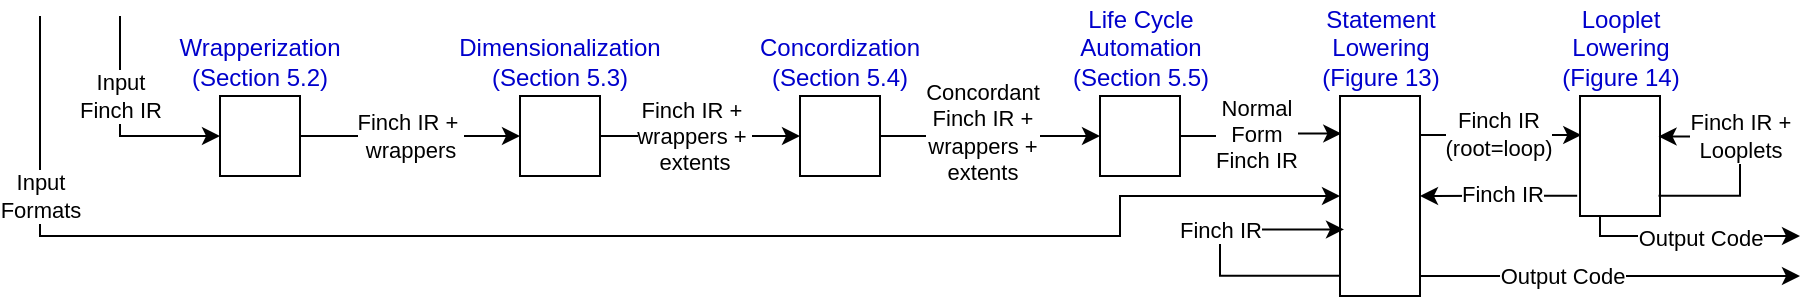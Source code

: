 <mxfile version="24.7.17" pages="2">
  <diagram id="xg-2z-iL9K7lUxbsSZAE" name="Flow">
    <mxGraphModel dx="989" dy="626" grid="1" gridSize="10" guides="1" tooltips="1" connect="1" arrows="1" fold="1" page="1" pageScale="1" pageWidth="1100" pageHeight="850" math="0" shadow="0">
      <root>
        <mxCell id="0" />
        <mxCell id="1" parent="0" />
        <mxCell id="YAQ0cNPwI4c9lTfJysA8-1" value="Finch IR +&amp;nbsp;&lt;div&gt;wrappers&lt;/div&gt;" style="edgeStyle=orthogonalEdgeStyle;rounded=0;orthogonalLoop=1;jettySize=auto;html=1;exitX=1;exitY=0.5;exitDx=0;exitDy=0;entryX=0;entryY=0.5;entryDx=0;entryDy=0;" edge="1" parent="1" source="YAQ0cNPwI4c9lTfJysA8-2" target="YAQ0cNPwI4c9lTfJysA8-5">
          <mxGeometry relative="1" as="geometry" />
        </mxCell>
        <mxCell id="A5tSIurcEc3dcLTyvdaW-2" style="edgeStyle=orthogonalEdgeStyle;rounded=0;orthogonalLoop=1;jettySize=auto;html=1;entryX=0;entryY=0.5;entryDx=0;entryDy=0;" edge="1" parent="1" target="YAQ0cNPwI4c9lTfJysA8-16">
          <mxGeometry relative="1" as="geometry">
            <mxPoint x="160" y="80" as="sourcePoint" />
            <Array as="points">
              <mxPoint x="160" y="190" />
              <mxPoint x="700" y="190" />
              <mxPoint x="700" y="170" />
            </Array>
          </mxGeometry>
        </mxCell>
        <mxCell id="A5tSIurcEc3dcLTyvdaW-3" value="Input&lt;div&gt;Formats&lt;/div&gt;" style="edgeLabel;html=1;align=center;verticalAlign=middle;resizable=0;points=[];" vertex="1" connectable="0" parent="A5tSIurcEc3dcLTyvdaW-2">
          <mxGeometry x="-0.156" y="2" relative="1" as="geometry">
            <mxPoint x="-219" y="-18" as="offset" />
          </mxGeometry>
        </mxCell>
        <mxCell id="YAQ0cNPwI4c9lTfJysA8-2" value="Wrapperization&lt;div&gt;(Section 5.2)&lt;/div&gt;" style="rounded=0;whiteSpace=wrap;html=1;labelPosition=center;verticalLabelPosition=top;align=center;verticalAlign=bottom;fontColor=#0000CC;" vertex="1" parent="1">
          <mxGeometry x="250" y="120" width="40" height="40" as="geometry" />
        </mxCell>
        <mxCell id="YAQ0cNPwI4c9lTfJysA8-3" style="edgeStyle=orthogonalEdgeStyle;rounded=0;orthogonalLoop=1;jettySize=auto;html=1;exitX=1;exitY=0.5;exitDx=0;exitDy=0;entryX=0;entryY=0.5;entryDx=0;entryDy=0;" edge="1" parent="1" source="YAQ0cNPwI4c9lTfJysA8-5" target="YAQ0cNPwI4c9lTfJysA8-8">
          <mxGeometry relative="1" as="geometry" />
        </mxCell>
        <mxCell id="YAQ0cNPwI4c9lTfJysA8-4" value="Finch IR +&amp;nbsp;&lt;div&gt;wrappers +&amp;nbsp;&lt;/div&gt;&lt;div&gt;extents&lt;/div&gt;" style="edgeLabel;html=1;align=center;verticalAlign=middle;resizable=0;points=[];" vertex="1" connectable="0" parent="YAQ0cNPwI4c9lTfJysA8-3">
          <mxGeometry x="-0.075" relative="1" as="geometry">
            <mxPoint as="offset" />
          </mxGeometry>
        </mxCell>
        <mxCell id="YAQ0cNPwI4c9lTfJysA8-5" value="Dimensionalization&lt;div&gt;(Section 5.3)&lt;/div&gt;" style="rounded=0;whiteSpace=wrap;html=1;labelPosition=center;verticalLabelPosition=top;align=center;verticalAlign=bottom;fontColor=#0000CC;" vertex="1" parent="1">
          <mxGeometry x="400" y="120" width="40" height="40" as="geometry" />
        </mxCell>
        <mxCell id="YAQ0cNPwI4c9lTfJysA8-6" style="edgeStyle=orthogonalEdgeStyle;rounded=0;orthogonalLoop=1;jettySize=auto;html=1;exitX=1;exitY=0.5;exitDx=0;exitDy=0;entryX=0;entryY=0.5;entryDx=0;entryDy=0;" edge="1" parent="1" source="YAQ0cNPwI4c9lTfJysA8-8" target="YAQ0cNPwI4c9lTfJysA8-11">
          <mxGeometry relative="1" as="geometry" />
        </mxCell>
        <mxCell id="YAQ0cNPwI4c9lTfJysA8-7" value="Concordant&lt;div&gt;Finch IR +&lt;/div&gt;&lt;div&gt;wrappers +&lt;/div&gt;&lt;div&gt;extents&lt;/div&gt;" style="edgeLabel;html=1;align=center;verticalAlign=middle;resizable=0;points=[];" vertex="1" connectable="0" parent="YAQ0cNPwI4c9lTfJysA8-6">
          <mxGeometry x="-0.075" y="2" relative="1" as="geometry">
            <mxPoint as="offset" />
          </mxGeometry>
        </mxCell>
        <mxCell id="YAQ0cNPwI4c9lTfJysA8-8" value="Concordization&lt;div&gt;(Section 5.4)&lt;/div&gt;" style="rounded=0;whiteSpace=wrap;html=1;labelPosition=center;verticalLabelPosition=top;align=center;verticalAlign=bottom;fontColor=#0000CC;" vertex="1" parent="1">
          <mxGeometry x="540" y="120" width="40" height="40" as="geometry" />
        </mxCell>
        <mxCell id="YAQ0cNPwI4c9lTfJysA8-9" style="edgeStyle=orthogonalEdgeStyle;rounded=0;orthogonalLoop=1;jettySize=auto;html=1;exitX=1;exitY=0.5;exitDx=0;exitDy=0;entryX=0.016;entryY=0.188;entryDx=0;entryDy=0;entryPerimeter=0;" edge="1" parent="1" source="YAQ0cNPwI4c9lTfJysA8-11" target="YAQ0cNPwI4c9lTfJysA8-16">
          <mxGeometry relative="1" as="geometry">
            <mxPoint x="810" y="150" as="targetPoint" />
          </mxGeometry>
        </mxCell>
        <mxCell id="YAQ0cNPwI4c9lTfJysA8-10" value="Normal&lt;div&gt;Form&lt;/div&gt;&lt;div&gt;Finch IR&lt;/div&gt;" style="edgeLabel;html=1;align=center;verticalAlign=middle;resizable=0;points=[];" vertex="1" connectable="0" parent="YAQ0cNPwI4c9lTfJysA8-9">
          <mxGeometry x="-0.075" y="1" relative="1" as="geometry">
            <mxPoint as="offset" />
          </mxGeometry>
        </mxCell>
        <mxCell id="YAQ0cNPwI4c9lTfJysA8-11" value="Life Cycle&lt;div&gt;Automation&lt;div&gt;(Section 5.5)&lt;/div&gt;&lt;/div&gt;" style="rounded=0;html=1;labelPosition=center;verticalLabelPosition=top;align=center;verticalAlign=bottom;fontColor=#0000CC;" vertex="1" parent="1">
          <mxGeometry x="690" y="120" width="40" height="40" as="geometry" />
        </mxCell>
        <mxCell id="YAQ0cNPwI4c9lTfJysA8-14" style="edgeStyle=orthogonalEdgeStyle;rounded=0;orthogonalLoop=1;jettySize=auto;html=1;exitX=1;exitY=0.9;exitDx=0;exitDy=0;exitPerimeter=0;" edge="1" parent="1" source="YAQ0cNPwI4c9lTfJysA8-16">
          <mxGeometry relative="1" as="geometry">
            <mxPoint x="1040" y="210" as="targetPoint" />
            <Array as="points">
              <mxPoint x="1040" y="210" />
            </Array>
          </mxGeometry>
        </mxCell>
        <mxCell id="YAQ0cNPwI4c9lTfJysA8-15" value="Output Code" style="edgeLabel;html=1;align=center;verticalAlign=middle;resizable=0;points=[];" vertex="1" connectable="0" parent="YAQ0cNPwI4c9lTfJysA8-14">
          <mxGeometry x="0.089" relative="1" as="geometry">
            <mxPoint x="-33" as="offset" />
          </mxGeometry>
        </mxCell>
        <mxCell id="YAQ0cNPwI4c9lTfJysA8-32" style="edgeStyle=orthogonalEdgeStyle;rounded=0;orthogonalLoop=1;jettySize=auto;html=1;exitX=0.982;exitY=0.195;exitDx=0;exitDy=0;exitPerimeter=0;entryX=0.016;entryY=0.325;entryDx=0;entryDy=0;entryPerimeter=0;" edge="1" parent="1" source="YAQ0cNPwI4c9lTfJysA8-16" target="YAQ0cNPwI4c9lTfJysA8-20">
          <mxGeometry relative="1" as="geometry">
            <mxPoint x="920" y="135" as="targetPoint" />
          </mxGeometry>
        </mxCell>
        <mxCell id="YAQ0cNPwI4c9lTfJysA8-33" value="Finch IR&lt;div&gt;(root=loop)&lt;/div&gt;" style="edgeLabel;html=1;align=center;verticalAlign=middle;resizable=0;points=[];" vertex="1" connectable="0" parent="YAQ0cNPwI4c9lTfJysA8-32">
          <mxGeometry x="0.114" relative="1" as="geometry">
            <mxPoint x="-6" y="-1" as="offset" />
          </mxGeometry>
        </mxCell>
        <mxCell id="YAQ0cNPwI4c9lTfJysA8-16" value="Statement&lt;div&gt;Lowering&lt;div&gt;(Figure 13)&lt;/div&gt;&lt;/div&gt;" style="rounded=0;html=1;labelPosition=center;verticalLabelPosition=top;align=center;verticalAlign=bottom;fontColor=#0000CC;" vertex="1" parent="1">
          <mxGeometry x="810" y="120" width="40" height="100" as="geometry" />
        </mxCell>
        <mxCell id="YAQ0cNPwI4c9lTfJysA8-39" style="edgeStyle=orthogonalEdgeStyle;rounded=0;orthogonalLoop=1;jettySize=auto;html=1;exitX=0.25;exitY=1;exitDx=0;exitDy=0;" edge="1" parent="1" source="YAQ0cNPwI4c9lTfJysA8-20">
          <mxGeometry relative="1" as="geometry">
            <mxPoint x="1040" y="190" as="targetPoint" />
            <Array as="points">
              <mxPoint x="940" y="190" />
              <mxPoint x="1040" y="190" />
            </Array>
          </mxGeometry>
        </mxCell>
        <mxCell id="YAQ0cNPwI4c9lTfJysA8-40" value="Output Code" style="edgeLabel;html=1;align=center;verticalAlign=middle;resizable=0;points=[];" vertex="1" connectable="0" parent="YAQ0cNPwI4c9lTfJysA8-39">
          <mxGeometry x="0.186" y="-1" relative="1" as="geometry">
            <mxPoint x="-5" as="offset" />
          </mxGeometry>
        </mxCell>
        <mxCell id="YAQ0cNPwI4c9lTfJysA8-41" style="edgeStyle=orthogonalEdgeStyle;rounded=0;orthogonalLoop=1;jettySize=auto;html=1;exitX=-0.035;exitY=0.831;exitDx=0;exitDy=0;exitPerimeter=0;" edge="1" parent="1" source="YAQ0cNPwI4c9lTfJysA8-20" target="YAQ0cNPwI4c9lTfJysA8-16">
          <mxGeometry relative="1" as="geometry" />
        </mxCell>
        <mxCell id="YAQ0cNPwI4c9lTfJysA8-42" value="Finch IR" style="edgeLabel;html=1;align=center;verticalAlign=middle;resizable=0;points=[];" vertex="1" connectable="0" parent="YAQ0cNPwI4c9lTfJysA8-41">
          <mxGeometry x="-0.075" y="1" relative="1" as="geometry">
            <mxPoint x="-1" y="-2" as="offset" />
          </mxGeometry>
        </mxCell>
        <mxCell id="YAQ0cNPwI4c9lTfJysA8-20" value="Looplet&lt;div&gt;Lowering&lt;div&gt;(Figure 14)&lt;/div&gt;&lt;/div&gt;" style="rounded=0;html=1;labelPosition=center;verticalLabelPosition=top;align=center;verticalAlign=bottom;fontColor=#0000CC;" vertex="1" parent="1">
          <mxGeometry x="930" y="120" width="40" height="60" as="geometry" />
        </mxCell>
        <mxCell id="YAQ0cNPwI4c9lTfJysA8-21" style="edgeStyle=orthogonalEdgeStyle;rounded=0;orthogonalLoop=1;jettySize=auto;html=1;entryX=0;entryY=0.5;entryDx=0;entryDy=0;" edge="1" parent="1" target="YAQ0cNPwI4c9lTfJysA8-2">
          <mxGeometry relative="1" as="geometry">
            <mxPoint x="200" y="80" as="sourcePoint" />
            <Array as="points">
              <mxPoint x="200" y="140" />
            </Array>
          </mxGeometry>
        </mxCell>
        <mxCell id="YAQ0cNPwI4c9lTfJysA8-22" value="Input&lt;div&gt;Finch IR&lt;/div&gt;" style="edgeLabel;html=1;align=center;verticalAlign=middle;resizable=0;points=[];" vertex="1" connectable="0" parent="YAQ0cNPwI4c9lTfJysA8-21">
          <mxGeometry x="-0.036" y="1" relative="1" as="geometry">
            <mxPoint x="-1" y="-13" as="offset" />
          </mxGeometry>
        </mxCell>
        <mxCell id="YAQ0cNPwI4c9lTfJysA8-37" style="edgeStyle=orthogonalEdgeStyle;rounded=0;orthogonalLoop=1;jettySize=auto;html=1;exitX=0.982;exitY=0.831;exitDx=0;exitDy=0;exitPerimeter=0;entryX=0.982;entryY=0.337;entryDx=0;entryDy=0;entryPerimeter=0;" edge="1" parent="1" source="YAQ0cNPwI4c9lTfJysA8-20" target="YAQ0cNPwI4c9lTfJysA8-20">
          <mxGeometry relative="1" as="geometry">
            <mxPoint x="1010" y="180" as="sourcePoint" />
            <mxPoint x="1070" y="120" as="targetPoint" />
            <Array as="points">
              <mxPoint x="1010" y="170" />
              <mxPoint x="1010" y="140" />
            </Array>
          </mxGeometry>
        </mxCell>
        <mxCell id="YAQ0cNPwI4c9lTfJysA8-38" value="Finch IR +&lt;div&gt;Looplets&lt;/div&gt;" style="edgeLabel;html=1;align=center;verticalAlign=middle;resizable=0;points=[];" vertex="1" connectable="0" parent="YAQ0cNPwI4c9lTfJysA8-37">
          <mxGeometry x="0.069" relative="1" as="geometry">
            <mxPoint y="-11" as="offset" />
          </mxGeometry>
        </mxCell>
        <mxCell id="YAQ0cNPwI4c9lTfJysA8-43" style="edgeStyle=orthogonalEdgeStyle;rounded=0;orthogonalLoop=1;jettySize=auto;html=1;entryX=0.05;entryY=0.667;entryDx=0;entryDy=0;entryPerimeter=0;exitX=-0.001;exitY=0.899;exitDx=0;exitDy=0;exitPerimeter=0;" edge="1" parent="1" source="YAQ0cNPwI4c9lTfJysA8-16" target="YAQ0cNPwI4c9lTfJysA8-16">
          <mxGeometry relative="1" as="geometry">
            <mxPoint x="790" y="220" as="sourcePoint" />
            <Array as="points">
              <mxPoint x="750" y="210" />
              <mxPoint x="750" y="187" />
            </Array>
          </mxGeometry>
        </mxCell>
        <mxCell id="YAQ0cNPwI4c9lTfJysA8-44" value="Finch IR" style="edgeLabel;html=1;align=center;verticalAlign=middle;resizable=0;points=[];" vertex="1" connectable="0" parent="YAQ0cNPwI4c9lTfJysA8-43">
          <mxGeometry x="0.086" relative="1" as="geometry">
            <mxPoint y="-4" as="offset" />
          </mxGeometry>
        </mxCell>
      </root>
    </mxGraphModel>
  </diagram>
  <diagram name="Page-1" id="A_1hcy1w9wCkU6CEI6kX">
    <mxGraphModel dx="1434" dy="907" grid="1" gridSize="10" guides="1" tooltips="1" connect="1" arrows="1" fold="1" page="1" pageScale="1" pageWidth="1100" pageHeight="850" math="0" shadow="0">
      <root>
        <mxCell id="0" />
        <mxCell id="1" parent="0" />
        <mxCell id="CYZOXfNGdO2Z9evccRr4-10" value="Finch IR + wrappers" style="edgeStyle=orthogonalEdgeStyle;rounded=0;orthogonalLoop=1;jettySize=auto;html=1;exitX=0.5;exitY=1;exitDx=0;exitDy=0;entryX=0.5;entryY=0;entryDx=0;entryDy=0;" edge="1" parent="1" source="CYZOXfNGdO2Z9evccRr4-1" target="CYZOXfNGdO2Z9evccRr4-4">
          <mxGeometry relative="1" as="geometry" />
        </mxCell>
        <mxCell id="CYZOXfNGdO2Z9evccRr4-1" value="Wrapperization" style="rounded=0;whiteSpace=wrap;html=1;" vertex="1" parent="1">
          <mxGeometry x="240" y="160" width="120" height="40" as="geometry" />
        </mxCell>
        <mxCell id="CYZOXfNGdO2Z9evccRr4-11" style="edgeStyle=orthogonalEdgeStyle;rounded=0;orthogonalLoop=1;jettySize=auto;html=1;exitX=0.5;exitY=1;exitDx=0;exitDy=0;entryX=0.5;entryY=0;entryDx=0;entryDy=0;" edge="1" parent="1" source="CYZOXfNGdO2Z9evccRr4-4" target="CYZOXfNGdO2Z9evccRr4-5">
          <mxGeometry relative="1" as="geometry" />
        </mxCell>
        <mxCell id="CYZOXfNGdO2Z9evccRr4-18" value="Finch IR + wrappers+ extents" style="edgeLabel;html=1;align=center;verticalAlign=middle;resizable=0;points=[];" vertex="1" connectable="0" parent="CYZOXfNGdO2Z9evccRr4-11">
          <mxGeometry x="-0.075" relative="1" as="geometry">
            <mxPoint as="offset" />
          </mxGeometry>
        </mxCell>
        <mxCell id="CYZOXfNGdO2Z9evccRr4-4" value="Dimensionalization" style="rounded=0;whiteSpace=wrap;html=1;" vertex="1" parent="1">
          <mxGeometry x="240" y="240" width="120" height="40" as="geometry" />
        </mxCell>
        <mxCell id="CYZOXfNGdO2Z9evccRr4-12" style="edgeStyle=orthogonalEdgeStyle;rounded=0;orthogonalLoop=1;jettySize=auto;html=1;exitX=0.5;exitY=1;exitDx=0;exitDy=0;entryX=0.5;entryY=0;entryDx=0;entryDy=0;" edge="1" parent="1" source="CYZOXfNGdO2Z9evccRr4-5" target="CYZOXfNGdO2Z9evccRr4-6">
          <mxGeometry relative="1" as="geometry" />
        </mxCell>
        <mxCell id="CYZOXfNGdO2Z9evccRr4-19" value="Concordant Finch IR + wrappers + extents" style="edgeLabel;html=1;align=center;verticalAlign=middle;resizable=0;points=[];" vertex="1" connectable="0" parent="CYZOXfNGdO2Z9evccRr4-12">
          <mxGeometry x="-0.075" y="2" relative="1" as="geometry">
            <mxPoint as="offset" />
          </mxGeometry>
        </mxCell>
        <mxCell id="CYZOXfNGdO2Z9evccRr4-5" value="Concordization" style="rounded=0;whiteSpace=wrap;html=1;" vertex="1" parent="1">
          <mxGeometry x="240" y="320" width="120" height="40" as="geometry" />
        </mxCell>
        <mxCell id="CYZOXfNGdO2Z9evccRr4-13" style="edgeStyle=orthogonalEdgeStyle;rounded=0;orthogonalLoop=1;jettySize=auto;html=1;exitX=0.5;exitY=1;exitDx=0;exitDy=0;entryX=0.5;entryY=0;entryDx=0;entryDy=0;" edge="1" parent="1" source="CYZOXfNGdO2Z9evccRr4-6" target="CYZOXfNGdO2Z9evccRr4-7">
          <mxGeometry relative="1" as="geometry" />
        </mxCell>
        <mxCell id="CYZOXfNGdO2Z9evccRr4-20" value="Normal Form Finch IR" style="edgeLabel;html=1;align=center;verticalAlign=middle;resizable=0;points=[];" vertex="1" connectable="0" parent="CYZOXfNGdO2Z9evccRr4-13">
          <mxGeometry x="-0.075" y="1" relative="1" as="geometry">
            <mxPoint as="offset" />
          </mxGeometry>
        </mxCell>
        <mxCell id="CYZOXfNGdO2Z9evccRr4-6" value="Life Cycle Automation" style="rounded=0;whiteSpace=wrap;html=1;" vertex="1" parent="1">
          <mxGeometry x="240" y="400" width="120" height="40" as="geometry" />
        </mxCell>
        <mxCell id="CYZOXfNGdO2Z9evccRr4-21" style="edgeStyle=orthogonalEdgeStyle;rounded=0;orthogonalLoop=1;jettySize=auto;html=1;exitX=0.5;exitY=1;exitDx=0;exitDy=0;entryX=0.5;entryY=0;entryDx=0;entryDy=0;" edge="1" parent="1" source="CYZOXfNGdO2Z9evccRr4-7">
          <mxGeometry relative="1" as="geometry">
            <mxPoint x="300" y="590" as="targetPoint" />
          </mxGeometry>
        </mxCell>
        <mxCell id="CYZOXfNGdO2Z9evccRr4-22" value="Finch IR (Root Node = Loop)" style="edgeLabel;html=1;align=center;verticalAlign=middle;resizable=0;points=[];" vertex="1" connectable="0" parent="CYZOXfNGdO2Z9evccRr4-21">
          <mxGeometry x="-0.025" y="1" relative="1" as="geometry">
            <mxPoint as="offset" />
          </mxGeometry>
        </mxCell>
        <mxCell id="CYZOXfNGdO2Z9evccRr4-31" style="edgeStyle=orthogonalEdgeStyle;rounded=0;orthogonalLoop=1;jettySize=auto;html=1;exitX=1;exitY=0.75;exitDx=0;exitDy=0;" edge="1" parent="1" source="CYZOXfNGdO2Z9evccRr4-7">
          <mxGeometry relative="1" as="geometry">
            <mxPoint x="470" y="530" as="targetPoint" />
          </mxGeometry>
        </mxCell>
        <mxCell id="CYZOXfNGdO2Z9evccRr4-32" value="Output Code" style="edgeLabel;html=1;align=center;verticalAlign=middle;resizable=0;points=[];" vertex="1" connectable="0" parent="CYZOXfNGdO2Z9evccRr4-31">
          <mxGeometry x="0.089" relative="1" as="geometry">
            <mxPoint x="1" as="offset" />
          </mxGeometry>
        </mxCell>
        <mxCell id="CYZOXfNGdO2Z9evccRr4-7" value="Statement Lowering" style="rounded=0;whiteSpace=wrap;html=1;" vertex="1" parent="1">
          <mxGeometry x="240" y="500" width="120" height="40" as="geometry" />
        </mxCell>
        <mxCell id="CYZOXfNGdO2Z9evccRr4-30" style="edgeStyle=orthogonalEdgeStyle;rounded=0;orthogonalLoop=1;jettySize=auto;html=1;exitX=0.25;exitY=1;exitDx=0;exitDy=0;entryX=0;entryY=0.5;entryDx=0;entryDy=0;" edge="1" parent="1" source="CYZOXfNGdO2Z9evccRr4-9" target="CYZOXfNGdO2Z9evccRr4-7">
          <mxGeometry relative="1" as="geometry">
            <Array as="points">
              <mxPoint x="270" y="650" />
              <mxPoint x="190" y="650" />
              <mxPoint x="190" y="520" />
            </Array>
          </mxGeometry>
        </mxCell>
        <mxCell id="CYZOXfNGdO2Z9evccRr4-33" style="edgeStyle=orthogonalEdgeStyle;rounded=0;orthogonalLoop=1;jettySize=auto;html=1;exitX=1;exitY=0.25;exitDx=0;exitDy=0;" edge="1" parent="1" source="CYZOXfNGdO2Z9evccRr4-9">
          <mxGeometry relative="1" as="geometry">
            <mxPoint x="460" y="600" as="targetPoint" />
          </mxGeometry>
        </mxCell>
        <mxCell id="CYZOXfNGdO2Z9evccRr4-34" value="Output Code" style="edgeLabel;html=1;align=center;verticalAlign=middle;resizable=0;points=[];" vertex="1" connectable="0" parent="CYZOXfNGdO2Z9evccRr4-33">
          <mxGeometry x="-0.005" relative="1" as="geometry">
            <mxPoint as="offset" />
          </mxGeometry>
        </mxCell>
        <mxCell id="CYZOXfNGdO2Z9evccRr4-9" value="Looplet Lowering" style="rounded=0;whiteSpace=wrap;html=1;" vertex="1" parent="1">
          <mxGeometry x="240" y="590" width="120" height="40" as="geometry" />
        </mxCell>
        <mxCell id="CYZOXfNGdO2Z9evccRr4-16" style="edgeStyle=orthogonalEdgeStyle;rounded=0;orthogonalLoop=1;jettySize=auto;html=1;exitX=0.5;exitY=1;exitDx=0;exitDy=0;entryX=0.5;entryY=0;entryDx=0;entryDy=0;" edge="1" parent="1" target="CYZOXfNGdO2Z9evccRr4-1">
          <mxGeometry relative="1" as="geometry">
            <mxPoint x="300" y="120" as="sourcePoint" />
          </mxGeometry>
        </mxCell>
        <mxCell id="CYZOXfNGdO2Z9evccRr4-17" value="Input Finch IR" style="edgeLabel;html=1;align=center;verticalAlign=middle;resizable=0;points=[];" vertex="1" connectable="0" parent="CYZOXfNGdO2Z9evccRr4-16">
          <mxGeometry x="-0.036" y="1" relative="1" as="geometry">
            <mxPoint as="offset" />
          </mxGeometry>
        </mxCell>
        <mxCell id="CYZOXfNGdO2Z9evccRr4-23" style="edgeStyle=orthogonalEdgeStyle;rounded=0;orthogonalLoop=1;jettySize=auto;html=1;entryX=1;entryY=0;entryDx=0;entryDy=0;" edge="1" parent="1" target="CYZOXfNGdO2Z9evccRr4-7">
          <mxGeometry relative="1" as="geometry">
            <mxPoint x="360" y="520" as="sourcePoint" />
            <Array as="points">
              <mxPoint x="400" y="520" />
              <mxPoint x="400" y="480" />
              <mxPoint x="360" y="480" />
            </Array>
          </mxGeometry>
        </mxCell>
        <mxCell id="CYZOXfNGdO2Z9evccRr4-24" value="Finch IR" style="edgeLabel;html=1;align=center;verticalAlign=middle;resizable=0;points=[];" vertex="1" connectable="0" parent="CYZOXfNGdO2Z9evccRr4-23">
          <mxGeometry x="-0.065" y="-1" relative="1" as="geometry">
            <mxPoint y="1" as="offset" />
          </mxGeometry>
        </mxCell>
        <mxCell id="CYZOXfNGdO2Z9evccRr4-28" style="edgeStyle=orthogonalEdgeStyle;rounded=0;orthogonalLoop=1;jettySize=auto;html=1;exitX=0.5;exitY=1;exitDx=0;exitDy=0;entryX=1;entryY=0.75;entryDx=0;entryDy=0;" edge="1" parent="1" source="CYZOXfNGdO2Z9evccRr4-9" target="CYZOXfNGdO2Z9evccRr4-9">
          <mxGeometry relative="1" as="geometry" />
        </mxCell>
        <mxCell id="CYZOXfNGdO2Z9evccRr4-29" value="Finch IR (Root Node = Loop)" style="edgeLabel;html=1;align=center;verticalAlign=middle;resizable=0;points=[];" vertex="1" connectable="0" parent="CYZOXfNGdO2Z9evccRr4-28">
          <mxGeometry x="0.062" y="1" relative="1" as="geometry">
            <mxPoint x="45" y="1" as="offset" />
          </mxGeometry>
        </mxCell>
        <mxCell id="CYZOXfNGdO2Z9evccRr4-38" value="" style="edgeStyle=orthogonalEdgeStyle;rounded=0;orthogonalLoop=1;jettySize=auto;html=1;" edge="1" parent="1" source="CYZOXfNGdO2Z9evccRr4-37" target="CYZOXfNGdO2Z9evccRr4-1">
          <mxGeometry relative="1" as="geometry" />
        </mxCell>
        <mxCell id="CYZOXfNGdO2Z9evccRr4-37" value="Wrapperization" style="rounded=0;whiteSpace=wrap;html=1;" vertex="1" parent="1">
          <mxGeometry x="240" y="80" width="120" height="40" as="geometry" />
        </mxCell>
      </root>
    </mxGraphModel>
  </diagram>
</mxfile>
